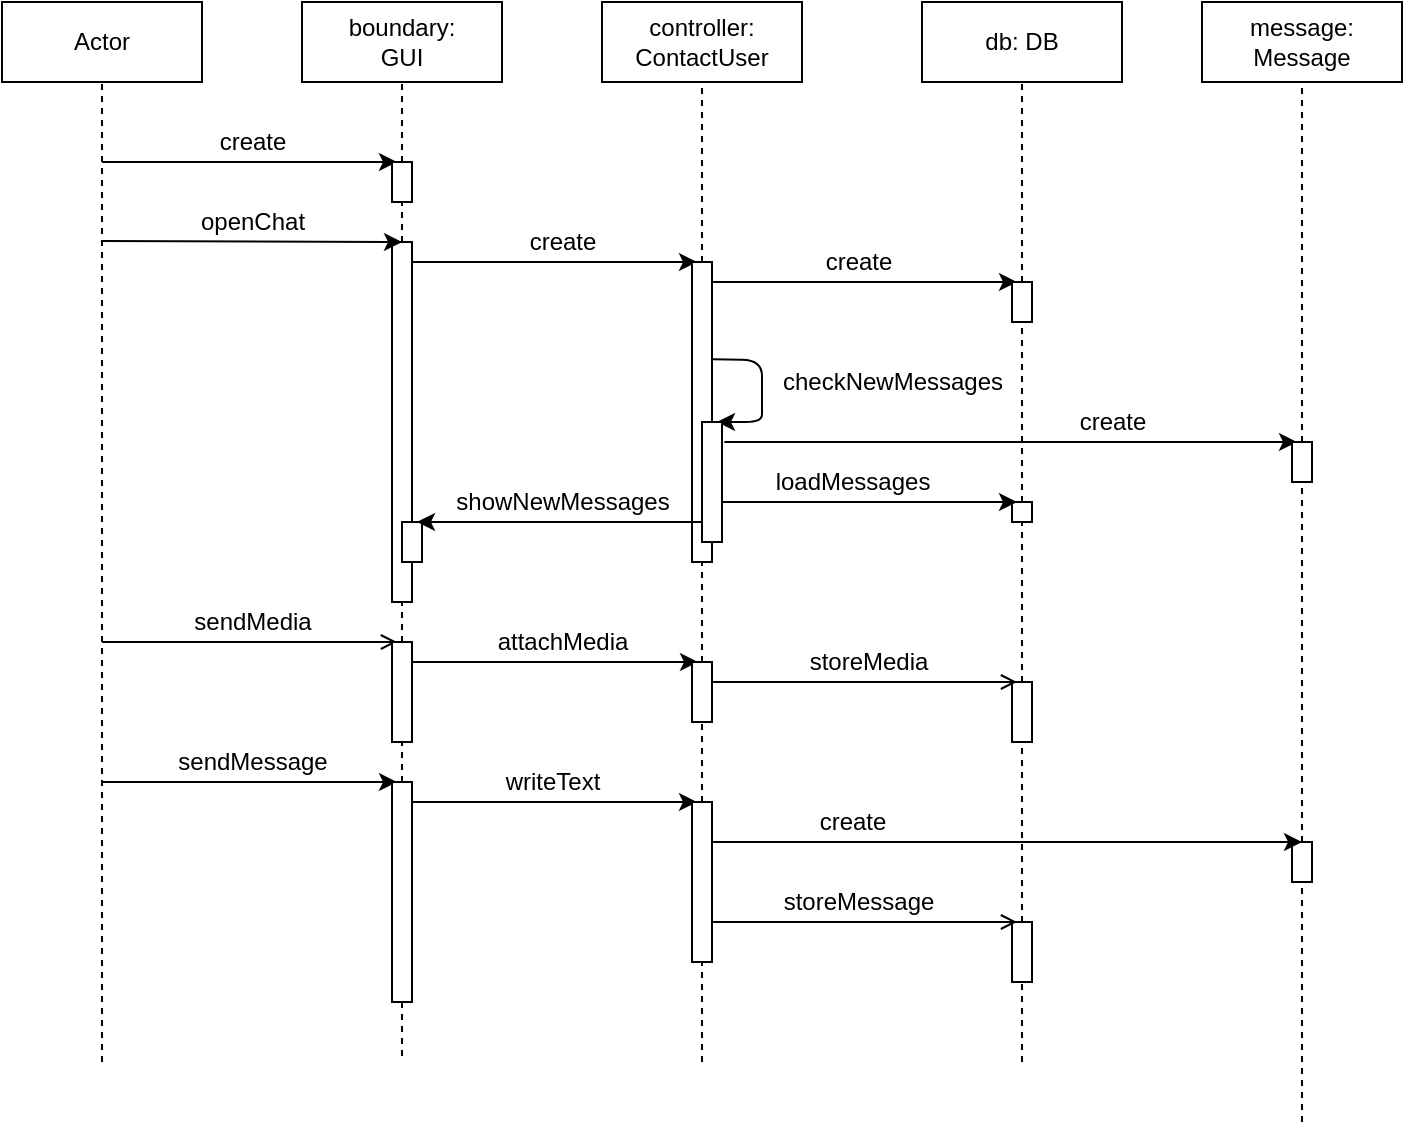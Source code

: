<mxfile version="13.1.3" type="device"><diagram id="r7szWmdFIMu_6aez8W5m" name="Page-1"><mxGraphModel dx="1021" dy="536" grid="1" gridSize="10" guides="1" tooltips="1" connect="1" arrows="1" fold="1" page="1" pageScale="1" pageWidth="827" pageHeight="1169" math="0" shadow="0"><root><mxCell id="0"/><mxCell id="1" parent="0"/><mxCell id="DTIRq4k01iETQNCzwzsS-1" value="Actor" style="rounded=0;whiteSpace=wrap;html=1;" parent="1" vertex="1"><mxGeometry x="50" y="40" width="100" height="40" as="geometry"/></mxCell><mxCell id="DTIRq4k01iETQNCzwzsS-2" value="boundary: &lt;br&gt;GUI" style="rounded=0;whiteSpace=wrap;html=1;" parent="1" vertex="1"><mxGeometry x="200" y="40" width="100" height="40" as="geometry"/></mxCell><mxCell id="DTIRq4k01iETQNCzwzsS-3" value="controller:&lt;br&gt;ContactUser" style="rounded=0;whiteSpace=wrap;html=1;" parent="1" vertex="1"><mxGeometry x="350" y="40" width="100" height="40" as="geometry"/></mxCell><mxCell id="DTIRq4k01iETQNCzwzsS-4" value="db: DB" style="rounded=0;whiteSpace=wrap;html=1;" parent="1" vertex="1"><mxGeometry x="510" y="40" width="100" height="40" as="geometry"/></mxCell><mxCell id="DTIRq4k01iETQNCzwzsS-5" value="" style="endArrow=none;dashed=1;html=1;entryX=0.5;entryY=1;entryDx=0;entryDy=0;" parent="1" target="DTIRq4k01iETQNCzwzsS-1" edge="1"><mxGeometry width="50" height="50" relative="1" as="geometry"><mxPoint x="100" y="570" as="sourcePoint"/><mxPoint x="100" y="100" as="targetPoint"/></mxGeometry></mxCell><mxCell id="DTIRq4k01iETQNCzwzsS-6" value="" style="endArrow=none;dashed=1;html=1;entryX=0.5;entryY=1;entryDx=0;entryDy=0;" parent="1" source="9HoM6UlAdnvKfV-WHFn6-13" target="DTIRq4k01iETQNCzwzsS-4" edge="1"><mxGeometry width="50" height="50" relative="1" as="geometry"><mxPoint x="550" y="410" as="sourcePoint"/><mxPoint x="569.5" y="90" as="targetPoint"/></mxGeometry></mxCell><mxCell id="DTIRq4k01iETQNCzwzsS-7" value="" style="endArrow=none;dashed=1;html=1;entryX=0.5;entryY=1;entryDx=0;entryDy=0;" parent="1" source="DTIRq4k01iETQNCzwzsS-31" target="DTIRq4k01iETQNCzwzsS-3" edge="1"><mxGeometry width="50" height="50" relative="1" as="geometry"><mxPoint x="400" y="320" as="sourcePoint"/><mxPoint x="413" y="90" as="targetPoint"/></mxGeometry></mxCell><mxCell id="DTIRq4k01iETQNCzwzsS-8" value="" style="endArrow=none;dashed=1;html=1;entryX=0.5;entryY=1;entryDx=0;entryDy=0;" parent="1" source="9HoM6UlAdnvKfV-WHFn6-62" target="DTIRq4k01iETQNCzwzsS-2" edge="1"><mxGeometry width="50" height="50" relative="1" as="geometry"><mxPoint x="250" y="320" as="sourcePoint"/><mxPoint x="249.5" y="90" as="targetPoint"/></mxGeometry></mxCell><mxCell id="DTIRq4k01iETQNCzwzsS-9" value="" style="endArrow=classic;html=1;entryX=0.25;entryY=0;entryDx=0;entryDy=0;" parent="1" edge="1" target="9HoM6UlAdnvKfV-WHFn6-62"><mxGeometry width="50" height="50" relative="1" as="geometry"><mxPoint x="100" y="120" as="sourcePoint"/><mxPoint x="250" y="120" as="targetPoint"/></mxGeometry></mxCell><mxCell id="DTIRq4k01iETQNCzwzsS-10" value="create" style="text;html=1;align=center;verticalAlign=middle;resizable=0;points=[];;autosize=1;" parent="1" vertex="1"><mxGeometry x="150" y="100" width="50" height="20" as="geometry"/></mxCell><mxCell id="DTIRq4k01iETQNCzwzsS-11" value="" style="endArrow=classic;html=1;entryX=0.25;entryY=0;entryDx=0;entryDy=0;" parent="1" target="DTIRq4k01iETQNCzwzsS-31" edge="1"><mxGeometry width="50" height="50" relative="1" as="geometry"><mxPoint x="250" y="170" as="sourcePoint"/><mxPoint x="400" y="170" as="targetPoint"/></mxGeometry></mxCell><mxCell id="DTIRq4k01iETQNCzwzsS-13" value="" style="rounded=0;whiteSpace=wrap;html=1;" parent="1" vertex="1"><mxGeometry x="245" y="160" width="10" height="180" as="geometry"/></mxCell><mxCell id="DTIRq4k01iETQNCzwzsS-14" value="" style="endArrow=none;dashed=1;html=1;entryX=0.5;entryY=1;entryDx=0;entryDy=0;" parent="1" source="DTIRq4k01iETQNCzwzsS-27" target="DTIRq4k01iETQNCzwzsS-13" edge="1"><mxGeometry width="50" height="50" relative="1" as="geometry"><mxPoint x="250" y="320" as="sourcePoint"/><mxPoint x="250" y="80" as="targetPoint"/></mxGeometry></mxCell><mxCell id="DTIRq4k01iETQNCzwzsS-15" value="create" style="text;html=1;align=center;verticalAlign=middle;resizable=0;points=[];;autosize=1;" parent="1" vertex="1"><mxGeometry x="305" y="150" width="50" height="20" as="geometry"/></mxCell><mxCell id="DTIRq4k01iETQNCzwzsS-19" value="" style="endArrow=classic;html=1;entryX=0.5;entryY=0;entryDx=0;entryDy=0;entryPerimeter=0;" parent="1" target="DTIRq4k01iETQNCzwzsS-13" edge="1"><mxGeometry width="50" height="50" relative="1" as="geometry"><mxPoint x="100" y="159.5" as="sourcePoint"/><mxPoint x="240" y="160" as="targetPoint"/></mxGeometry></mxCell><mxCell id="DTIRq4k01iETQNCzwzsS-20" value="openChat" style="text;html=1;align=center;verticalAlign=middle;resizable=0;points=[];;autosize=1;" parent="1" vertex="1"><mxGeometry x="140" y="140" width="70" height="20" as="geometry"/></mxCell><mxCell id="DTIRq4k01iETQNCzwzsS-22" value="loadMessages" style="text;html=1;align=center;verticalAlign=middle;resizable=0;points=[];;autosize=1;" parent="1" vertex="1"><mxGeometry x="425" y="270" width="100" height="20" as="geometry"/></mxCell><mxCell id="DTIRq4k01iETQNCzwzsS-26" value="" style="endArrow=open;html=1;entryX=0.25;entryY=0;entryDx=0;entryDy=0;endFill=0;" parent="1" target="DTIRq4k01iETQNCzwzsS-27" edge="1"><mxGeometry width="50" height="50" relative="1" as="geometry"><mxPoint x="100" y="360" as="sourcePoint"/><mxPoint x="250" y="260" as="targetPoint"/></mxGeometry></mxCell><mxCell id="DTIRq4k01iETQNCzwzsS-29" value="sendMessage" style="text;html=1;align=center;verticalAlign=middle;resizable=0;points=[];;autosize=1;" parent="1" vertex="1"><mxGeometry x="130" y="410" width="90" height="20" as="geometry"/></mxCell><mxCell id="DTIRq4k01iETQNCzwzsS-31" value="" style="rounded=0;whiteSpace=wrap;html=1;" parent="1" vertex="1"><mxGeometry x="395" y="170" width="10" height="150" as="geometry"/></mxCell><mxCell id="DTIRq4k01iETQNCzwzsS-32" value="" style="endArrow=none;dashed=1;html=1;entryX=0.5;entryY=1;entryDx=0;entryDy=0;" parent="1" source="DTIRq4k01iETQNCzwzsS-73" target="DTIRq4k01iETQNCzwzsS-31" edge="1"><mxGeometry width="50" height="50" relative="1" as="geometry"><mxPoint x="400" y="410" as="sourcePoint"/><mxPoint x="400" y="80" as="targetPoint"/></mxGeometry></mxCell><mxCell id="DTIRq4k01iETQNCzwzsS-33" value="" style="endArrow=classic;html=1;entryX=0.25;entryY=0;entryDx=0;entryDy=0;" parent="1" target="DTIRq4k01iETQNCzwzsS-50" edge="1"><mxGeometry width="50" height="50" relative="1" as="geometry"><mxPoint x="250" y="440" as="sourcePoint"/><mxPoint x="400" y="330.5" as="targetPoint"/></mxGeometry></mxCell><mxCell id="DTIRq4k01iETQNCzwzsS-39" value="storeMessage" style="text;html=1;align=center;verticalAlign=middle;resizable=0;points=[];;autosize=1;" parent="1" vertex="1"><mxGeometry x="428" y="480" width="100" height="20" as="geometry"/></mxCell><mxCell id="DTIRq4k01iETQNCzwzsS-42" value="" style="endArrow=classic;html=1;entryX=0.25;entryY=0;entryDx=0;entryDy=0;" parent="1" edge="1" target="9HoM6UlAdnvKfV-WHFn6-13"><mxGeometry width="50" height="50" relative="1" as="geometry"><mxPoint x="405" y="180" as="sourcePoint"/><mxPoint x="550" y="180" as="targetPoint"/></mxGeometry></mxCell><mxCell id="DTIRq4k01iETQNCzwzsS-45" value="create" style="text;html=1;align=center;verticalAlign=middle;resizable=0;points=[];;autosize=1;" parent="1" vertex="1"><mxGeometry x="453" y="160" width="50" height="20" as="geometry"/></mxCell><mxCell id="DTIRq4k01iETQNCzwzsS-46" value="" style="rounded=0;whiteSpace=wrap;html=1;" parent="1" vertex="1"><mxGeometry x="555" y="500" width="10" height="30" as="geometry"/></mxCell><mxCell id="DTIRq4k01iETQNCzwzsS-47" value="" style="endArrow=none;dashed=1;html=1;entryX=0.5;entryY=1;entryDx=0;entryDy=0;" parent="1" target="DTIRq4k01iETQNCzwzsS-46" edge="1"><mxGeometry width="50" height="50" relative="1" as="geometry"><mxPoint x="560" y="570" as="sourcePoint"/><mxPoint x="550" y="80" as="targetPoint"/></mxGeometry></mxCell><mxCell id="DTIRq4k01iETQNCzwzsS-50" value="" style="rounded=0;whiteSpace=wrap;html=1;" parent="1" vertex="1"><mxGeometry x="395" y="440" width="10" height="80" as="geometry"/></mxCell><mxCell id="DTIRq4k01iETQNCzwzsS-51" value="" style="endArrow=none;dashed=1;html=1;entryX=0.5;entryY=1;entryDx=0;entryDy=0;" parent="1" target="DTIRq4k01iETQNCzwzsS-50" edge="1"><mxGeometry width="50" height="50" relative="1" as="geometry"><mxPoint x="400" y="570" as="sourcePoint"/><mxPoint x="400" y="290" as="targetPoint"/></mxGeometry></mxCell><mxCell id="DTIRq4k01iETQNCzwzsS-56" value="" style="endArrow=classic;html=1;entryX=0.25;entryY=0;entryDx=0;entryDy=0;" parent="1" edge="1" target="DTIRq4k01iETQNCzwzsS-57"><mxGeometry width="50" height="50" relative="1" as="geometry"><mxPoint x="100" y="430" as="sourcePoint"/><mxPoint x="220" y="410" as="targetPoint"/></mxGeometry></mxCell><mxCell id="DTIRq4k01iETQNCzwzsS-60" value="" style="endArrow=none;dashed=1;html=1;exitX=0.5;exitY=1;exitDx=0;exitDy=0;" parent="1" source="DTIRq4k01iETQNCzwzsS-57" edge="1"><mxGeometry width="50" height="50" relative="1" as="geometry"><mxPoint x="250" y="520" as="sourcePoint"/><mxPoint x="250" y="570" as="targetPoint"/></mxGeometry></mxCell><mxCell id="DTIRq4k01iETQNCzwzsS-61" value="sendMedia" style="text;html=1;align=center;verticalAlign=middle;resizable=0;points=[];;autosize=1;" parent="1" vertex="1"><mxGeometry x="140" y="340" width="70" height="20" as="geometry"/></mxCell><mxCell id="DTIRq4k01iETQNCzwzsS-62" value="writeText" style="text;html=1;align=center;verticalAlign=middle;resizable=0;points=[];;autosize=1;" parent="1" vertex="1"><mxGeometry x="295" y="420" width="60" height="20" as="geometry"/></mxCell><mxCell id="DTIRq4k01iETQNCzwzsS-57" value="" style="rounded=0;whiteSpace=wrap;html=1;" parent="1" vertex="1"><mxGeometry x="245" y="430" width="10" height="110" as="geometry"/></mxCell><mxCell id="DTIRq4k01iETQNCzwzsS-72" value="" style="endArrow=none;dashed=1;html=1;entryX=0.5;entryY=1;entryDx=0;entryDy=0;" parent="1" source="DTIRq4k01iETQNCzwzsS-57" target="DTIRq4k01iETQNCzwzsS-27" edge="1"><mxGeometry width="50" height="50" relative="1" as="geometry"><mxPoint x="250" y="410" as="sourcePoint"/><mxPoint x="250" y="280" as="targetPoint"/></mxGeometry></mxCell><mxCell id="DTIRq4k01iETQNCzwzsS-74" value="" style="endArrow=none;dashed=1;html=1;entryX=0.5;entryY=1;entryDx=0;entryDy=0;" parent="1" source="DTIRq4k01iETQNCzwzsS-50" target="DTIRq4k01iETQNCzwzsS-73" edge="1"><mxGeometry width="50" height="50" relative="1" as="geometry"><mxPoint x="400" y="430" as="sourcePoint"/><mxPoint x="400" y="260" as="targetPoint"/></mxGeometry></mxCell><mxCell id="DTIRq4k01iETQNCzwzsS-75" value="" style="endArrow=classic;html=1;" parent="1" edge="1"><mxGeometry width="50" height="50" relative="1" as="geometry"><mxPoint x="250" y="370" as="sourcePoint"/><mxPoint x="398" y="370" as="targetPoint"/></mxGeometry></mxCell><mxCell id="DTIRq4k01iETQNCzwzsS-76" value="attachMedia" style="text;html=1;align=center;verticalAlign=middle;resizable=0;points=[];;autosize=1;" parent="1" vertex="1"><mxGeometry x="290" y="350" width="80" height="20" as="geometry"/></mxCell><mxCell id="9HoM6UlAdnvKfV-WHFn6-1" value="message: Message" style="rounded=0;whiteSpace=wrap;html=1;" vertex="1" parent="1"><mxGeometry x="650" y="40" width="100" height="40" as="geometry"/></mxCell><mxCell id="9HoM6UlAdnvKfV-WHFn6-2" value="" style="endArrow=none;dashed=1;html=1;entryX=0.5;entryY=1;entryDx=0;entryDy=0;" edge="1" parent="1" source="9HoM6UlAdnvKfV-WHFn6-45" target="9HoM6UlAdnvKfV-WHFn6-1"><mxGeometry width="50" height="50" relative="1" as="geometry"><mxPoint x="700" y="520" as="sourcePoint"/><mxPoint x="699.5" y="90" as="targetPoint"/></mxGeometry></mxCell><mxCell id="9HoM6UlAdnvKfV-WHFn6-13" value="" style="rounded=0;whiteSpace=wrap;html=1;" vertex="1" parent="1"><mxGeometry x="555" y="180" width="10" height="20" as="geometry"/></mxCell><mxCell id="9HoM6UlAdnvKfV-WHFn6-14" value="" style="endArrow=none;dashed=1;html=1;entryX=0.5;entryY=1;entryDx=0;entryDy=0;" edge="1" parent="1" source="9HoM6UlAdnvKfV-WHFn6-21" target="9HoM6UlAdnvKfV-WHFn6-13"><mxGeometry width="50" height="50" relative="1" as="geometry"><mxPoint x="550" y="445" as="sourcePoint"/><mxPoint x="550" y="80" as="targetPoint"/></mxGeometry></mxCell><mxCell id="9HoM6UlAdnvKfV-WHFn6-21" value="" style="rounded=0;whiteSpace=wrap;html=1;" vertex="1" parent="1"><mxGeometry x="555" y="290" width="10" height="10" as="geometry"/></mxCell><mxCell id="9HoM6UlAdnvKfV-WHFn6-22" value="" style="endArrow=none;dashed=1;html=1;entryX=0.5;entryY=1;entryDx=0;entryDy=0;" edge="1" parent="1" source="DTIRq4k01iETQNCzwzsS-46" target="9HoM6UlAdnvKfV-WHFn6-21"><mxGeometry width="50" height="50" relative="1" as="geometry"><mxPoint x="550" y="445" as="sourcePoint"/><mxPoint x="550" y="200" as="targetPoint"/></mxGeometry></mxCell><mxCell id="9HoM6UlAdnvKfV-WHFn6-30" value="" style="endArrow=classic;html=1;exitX=1.014;exitY=0.324;exitDx=0;exitDy=0;entryX=0.75;entryY=0;entryDx=0;entryDy=0;exitPerimeter=0;" edge="1" parent="1" source="DTIRq4k01iETQNCzwzsS-31" target="DTIRq4k01iETQNCzwzsS-37"><mxGeometry width="50" height="50" relative="1" as="geometry"><mxPoint x="410" y="190" as="sourcePoint"/><mxPoint x="420" y="210" as="targetPoint"/><Array as="points"><mxPoint x="430" y="219"/><mxPoint x="430" y="235"/><mxPoint x="430" y="250"/></Array></mxGeometry></mxCell><mxCell id="9HoM6UlAdnvKfV-WHFn6-32" value="checkNewMessages" style="text;html=1;align=center;verticalAlign=middle;resizable=0;points=[];autosize=1;" vertex="1" parent="1"><mxGeometry x="425" y="220" width="140" height="20" as="geometry"/></mxCell><mxCell id="9HoM6UlAdnvKfV-WHFn6-33" value="" style="endArrow=classic;html=1;entryX=0.25;entryY=0;entryDx=0;entryDy=0;" edge="1" parent="1" target="9HoM6UlAdnvKfV-WHFn6-21"><mxGeometry width="50" height="50" relative="1" as="geometry"><mxPoint x="410" y="290" as="sourcePoint"/><mxPoint x="567.5" y="190" as="targetPoint"/></mxGeometry></mxCell><mxCell id="9HoM6UlAdnvKfV-WHFn6-37" value="" style="rounded=0;whiteSpace=wrap;html=1;" vertex="1" parent="1"><mxGeometry x="695" y="460" width="10" height="20" as="geometry"/></mxCell><mxCell id="9HoM6UlAdnvKfV-WHFn6-38" value="" style="endArrow=none;dashed=1;html=1;entryX=0.5;entryY=1;entryDx=0;entryDy=0;" edge="1" parent="1" target="9HoM6UlAdnvKfV-WHFn6-37"><mxGeometry width="50" height="50" relative="1" as="geometry"><mxPoint x="700" y="600" as="sourcePoint"/><mxPoint x="700" y="80" as="targetPoint"/></mxGeometry></mxCell><mxCell id="9HoM6UlAdnvKfV-WHFn6-39" value="" style="endArrow=classic;html=1;exitX=1;exitY=0.25;exitDx=0;exitDy=0;entryX=0.5;entryY=0;entryDx=0;entryDy=0;" edge="1" parent="1" source="DTIRq4k01iETQNCzwzsS-50" target="9HoM6UlAdnvKfV-WHFn6-37"><mxGeometry width="50" height="50" relative="1" as="geometry"><mxPoint x="400" y="450" as="sourcePoint"/><mxPoint x="698" y="443" as="targetPoint"/></mxGeometry></mxCell><mxCell id="9HoM6UlAdnvKfV-WHFn6-40" value="create" style="text;html=1;align=center;verticalAlign=middle;resizable=0;points=[];;autosize=1;" vertex="1" parent="1"><mxGeometry x="450" y="440" width="50" height="20" as="geometry"/></mxCell><mxCell id="9HoM6UlAdnvKfV-WHFn6-43" value="" style="endArrow=open;html=1;entryX=0.25;entryY=0;entryDx=0;entryDy=0;endFill=0;exitX=1;exitY=0.75;exitDx=0;exitDy=0;" edge="1" parent="1" source="DTIRq4k01iETQNCzwzsS-50" target="DTIRq4k01iETQNCzwzsS-46"><mxGeometry width="50" height="50" relative="1" as="geometry"><mxPoint x="110" y="370" as="sourcePoint"/><mxPoint x="257.5" y="370" as="targetPoint"/></mxGeometry></mxCell><mxCell id="9HoM6UlAdnvKfV-WHFn6-44" value="" style="endArrow=classic;html=1;exitX=1.117;exitY=0.167;exitDx=0;exitDy=0;entryX=0.25;entryY=0;entryDx=0;entryDy=0;exitPerimeter=0;" edge="1" parent="1" source="DTIRq4k01iETQNCzwzsS-37" target="9HoM6UlAdnvKfV-WHFn6-45"><mxGeometry width="50" height="50" relative="1" as="geometry"><mxPoint x="415" y="450" as="sourcePoint"/><mxPoint x="680" y="265" as="targetPoint"/></mxGeometry></mxCell><mxCell id="9HoM6UlAdnvKfV-WHFn6-45" value="" style="rounded=0;whiteSpace=wrap;html=1;" vertex="1" parent="1"><mxGeometry x="695" y="260" width="10" height="20" as="geometry"/></mxCell><mxCell id="9HoM6UlAdnvKfV-WHFn6-46" value="" style="endArrow=none;dashed=1;html=1;entryX=0.5;entryY=1;entryDx=0;entryDy=0;" edge="1" parent="1" source="9HoM6UlAdnvKfV-WHFn6-37" target="9HoM6UlAdnvKfV-WHFn6-45"><mxGeometry width="50" height="50" relative="1" as="geometry"><mxPoint x="700" y="440" as="sourcePoint"/><mxPoint x="700" y="80" as="targetPoint"/></mxGeometry></mxCell><mxCell id="9HoM6UlAdnvKfV-WHFn6-47" value="create" style="text;html=1;align=center;verticalAlign=middle;resizable=0;points=[];;autosize=1;" vertex="1" parent="1"><mxGeometry x="580" y="240" width="50" height="20" as="geometry"/></mxCell><mxCell id="9HoM6UlAdnvKfV-WHFn6-48" value="" style="rounded=0;whiteSpace=wrap;html=1;" vertex="1" parent="1"><mxGeometry x="555" y="380" width="10" height="30" as="geometry"/></mxCell><mxCell id="9HoM6UlAdnvKfV-WHFn6-54" value="" style="endArrow=open;html=1;entryX=0.25;entryY=0;entryDx=0;entryDy=0;endFill=0;" edge="1" parent="1" target="9HoM6UlAdnvKfV-WHFn6-48"><mxGeometry width="50" height="50" relative="1" as="geometry"><mxPoint x="400" y="380" as="sourcePoint"/><mxPoint x="567.5" y="510" as="targetPoint"/></mxGeometry></mxCell><mxCell id="DTIRq4k01iETQNCzwzsS-73" value="" style="rounded=0;whiteSpace=wrap;html=1;" parent="1" vertex="1"><mxGeometry x="395" y="370" width="10" height="30" as="geometry"/></mxCell><mxCell id="9HoM6UlAdnvKfV-WHFn6-56" value="storeMedia" style="text;html=1;align=center;verticalAlign=middle;resizable=0;points=[];autosize=1;" vertex="1" parent="1"><mxGeometry x="443" y="360" width="80" height="20" as="geometry"/></mxCell><mxCell id="DTIRq4k01iETQNCzwzsS-27" value="" style="rounded=0;whiteSpace=wrap;html=1;" parent="1" vertex="1"><mxGeometry x="245" y="360" width="10" height="50" as="geometry"/></mxCell><mxCell id="9HoM6UlAdnvKfV-WHFn6-59" value="" style="rounded=0;whiteSpace=wrap;html=1;" vertex="1" parent="1"><mxGeometry x="250" y="300" width="10" height="20" as="geometry"/></mxCell><mxCell id="9HoM6UlAdnvKfV-WHFn6-60" value="" style="endArrow=classic;html=1;entryX=0.75;entryY=0;entryDx=0;entryDy=0;" edge="1" parent="1" target="9HoM6UlAdnvKfV-WHFn6-59"><mxGeometry width="50" height="50" relative="1" as="geometry"><mxPoint x="401" y="300" as="sourcePoint"/><mxPoint x="407.5" y="180" as="targetPoint"/></mxGeometry></mxCell><mxCell id="DTIRq4k01iETQNCzwzsS-37" value="" style="rounded=0;whiteSpace=wrap;html=1;" parent="1" vertex="1"><mxGeometry x="400" y="250" width="10" height="60" as="geometry"/></mxCell><mxCell id="9HoM6UlAdnvKfV-WHFn6-61" value="showNewMessages" style="text;html=1;align=center;verticalAlign=middle;resizable=0;points=[];autosize=1;" vertex="1" parent="1"><mxGeometry x="265" y="280" width="130" height="20" as="geometry"/></mxCell><mxCell id="9HoM6UlAdnvKfV-WHFn6-62" value="" style="rounded=0;whiteSpace=wrap;html=1;" vertex="1" parent="1"><mxGeometry x="245" y="120" width="10" height="20" as="geometry"/></mxCell><mxCell id="9HoM6UlAdnvKfV-WHFn6-63" value="" style="endArrow=none;dashed=1;html=1;entryX=0.5;entryY=1;entryDx=0;entryDy=0;" edge="1" parent="1" source="DTIRq4k01iETQNCzwzsS-13" target="9HoM6UlAdnvKfV-WHFn6-62"><mxGeometry width="50" height="50" relative="1" as="geometry"><mxPoint x="250" y="160" as="sourcePoint"/><mxPoint x="250" y="80.0" as="targetPoint"/></mxGeometry></mxCell></root></mxGraphModel></diagram></mxfile>